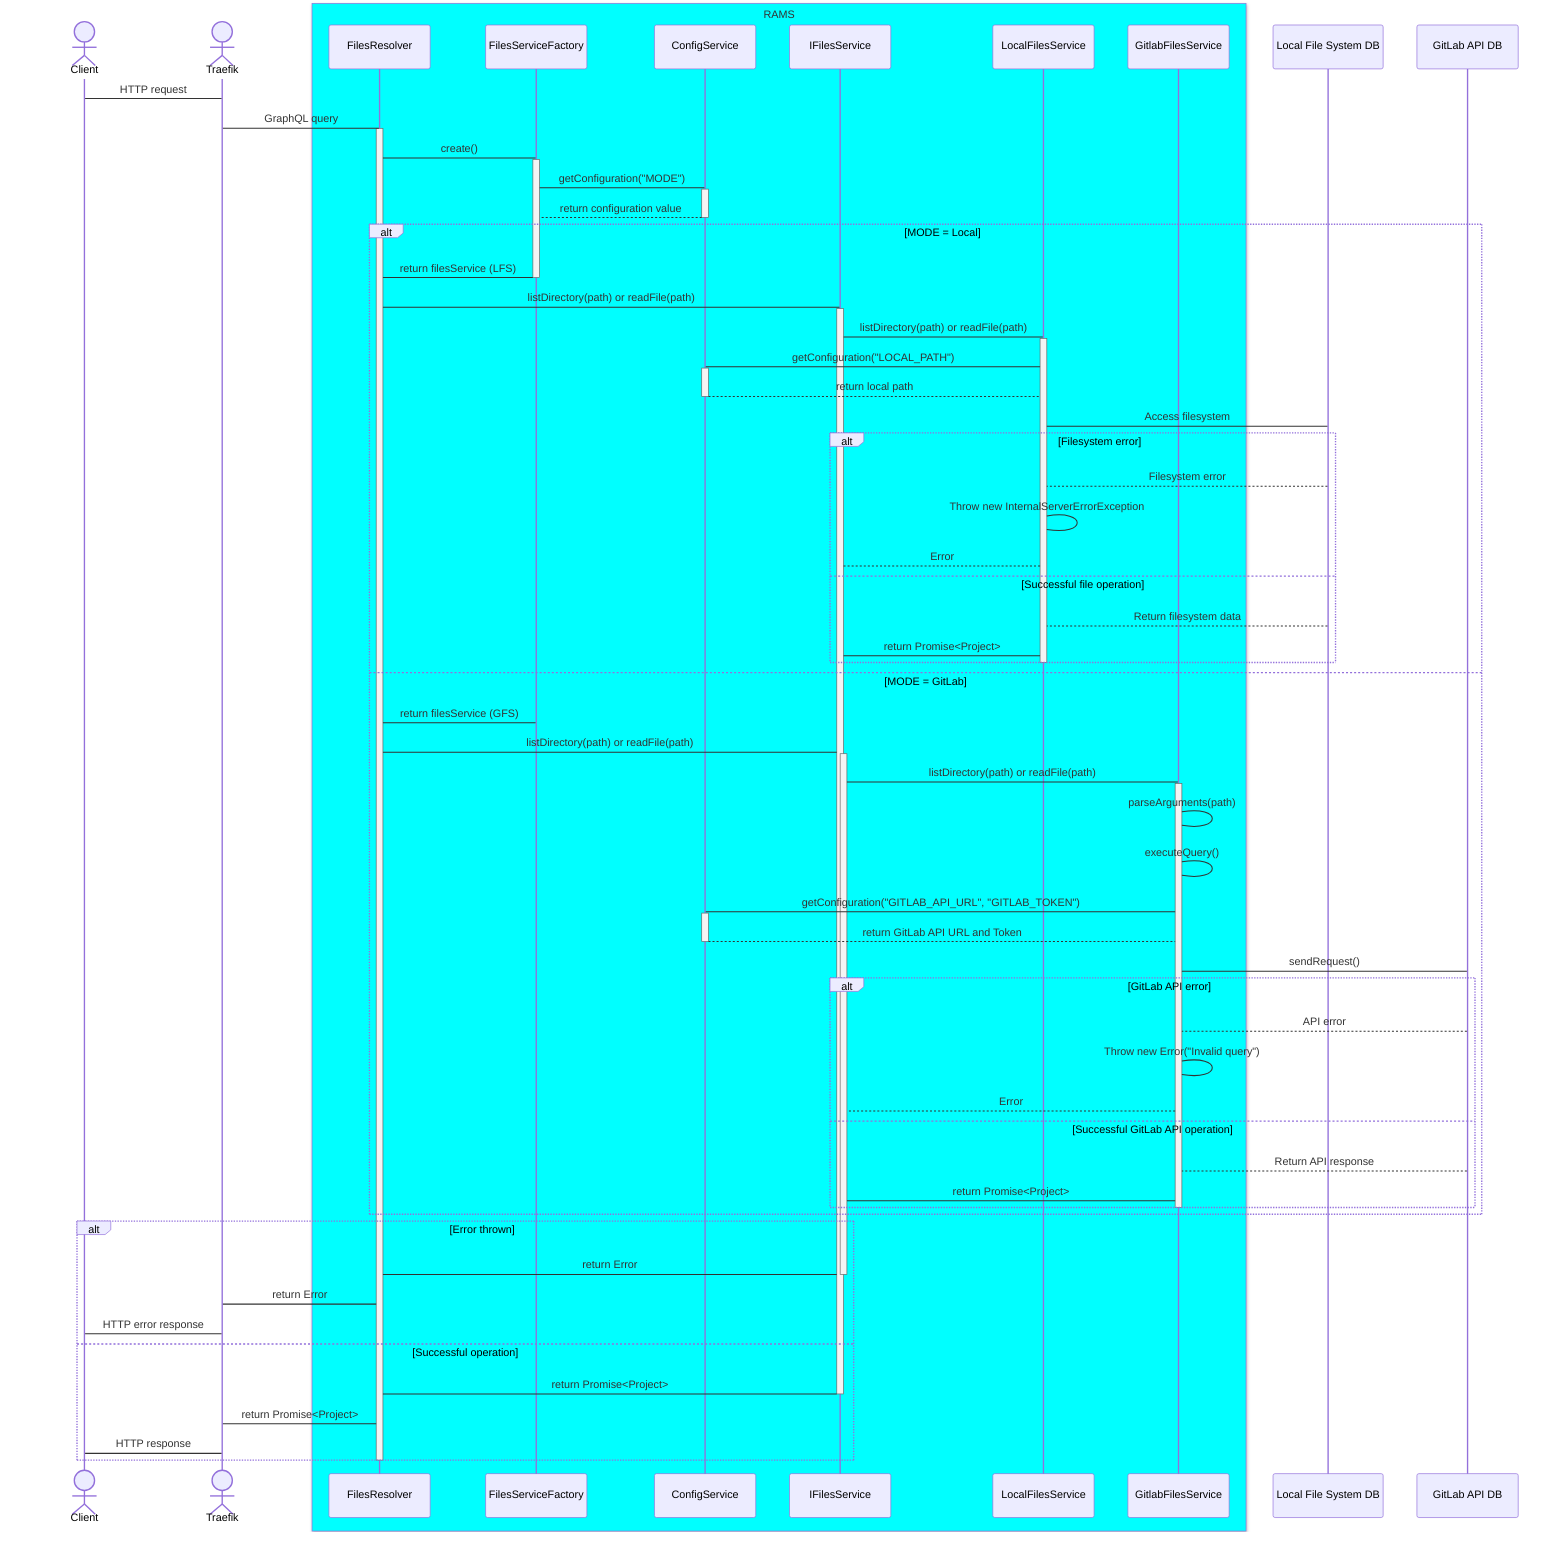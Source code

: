 sequenceDiagram
    actor Client
    actor Traefik
    
    box Aqua RAMS
    participant FR as FilesResolver
    participant FSF as FilesServiceFactory
    participant CS as ConfigService 
    participant IFS as IFilesService
    participant LFS as LocalFilesService
    participant GFS as GitlabFilesService
    end

    participant FS as Local File System DB
    participant GAPI as GitLab API DB

    Client -> Traefik : HTTP request
    Traefik -> FR : GraphQL query
    activate FR

    FR -> FSF : create()
    activate FSF

    FSF -> CS : getConfiguration("MODE")
    activate CS

    CS --> FSF : return configuration value
    deactivate CS

    alt MODE = Local
    FSF -> FR : return filesService (LFS)
    deactivate FSF

    FR -> IFS : listDirectory(path) or readFile(path)
    activate IFS

    IFS -> LFS : listDirectory(path) or readFile(path)
    activate LFS

    LFS -> CS : getConfiguration("LOCAL_PATH")
    activate CS

    CS --> LFS : return local path
    deactivate CS

    LFS -> FS : Access filesystem
    alt Filesystem error
        FS --> LFS : Filesystem error
        LFS -> LFS : Throw new InternalServerErrorException
        LFS --> IFS : Error
    else Successful file operation
        FS --> LFS : Return filesystem data
        LFS -> IFS : return Promise<Project>
    end
    deactivate LFS
    else MODE = GitLab
        FSF -> FR : return filesService (GFS)
        %%deactivate FSF

    FR -> IFS : listDirectory(path) or readFile(path)
    activate IFS

    IFS -> GFS : listDirectory(path) or readFile(path)
    activate GFS

    GFS -> GFS : parseArguments(path)
    GFS -> GFS : executeQuery()

    GFS -> CS : getConfiguration("GITLAB_API_URL", "GITLAB_TOKEN")
    activate CS

    CS --> GFS : return GitLab API URL and Token
    deactivate CS

    GFS -> GAPI : sendRequest()
    alt GitLab API error
        GAPI --> GFS : API error
        GFS -> GFS : Throw new Error("Invalid query")
        GFS --> IFS : Error
    else Successful GitLab API operation
        GAPI --> GFS : Return API response
        GFS -> IFS : return Promise<Project>
    end
    deactivate GFS
    end

    alt Error thrown
    IFS -> FR : return Error
    deactivate IFS
    FR -> Traefik : return Error
    Traefik -> Client : HTTP error response
    else Successful operation
    IFS -> FR : return Promise<Project>
    deactivate IFS
    FR -> Traefik : return Promise<Project>
    Traefik -> Client : HTTP response
    end

    deactivate FR
